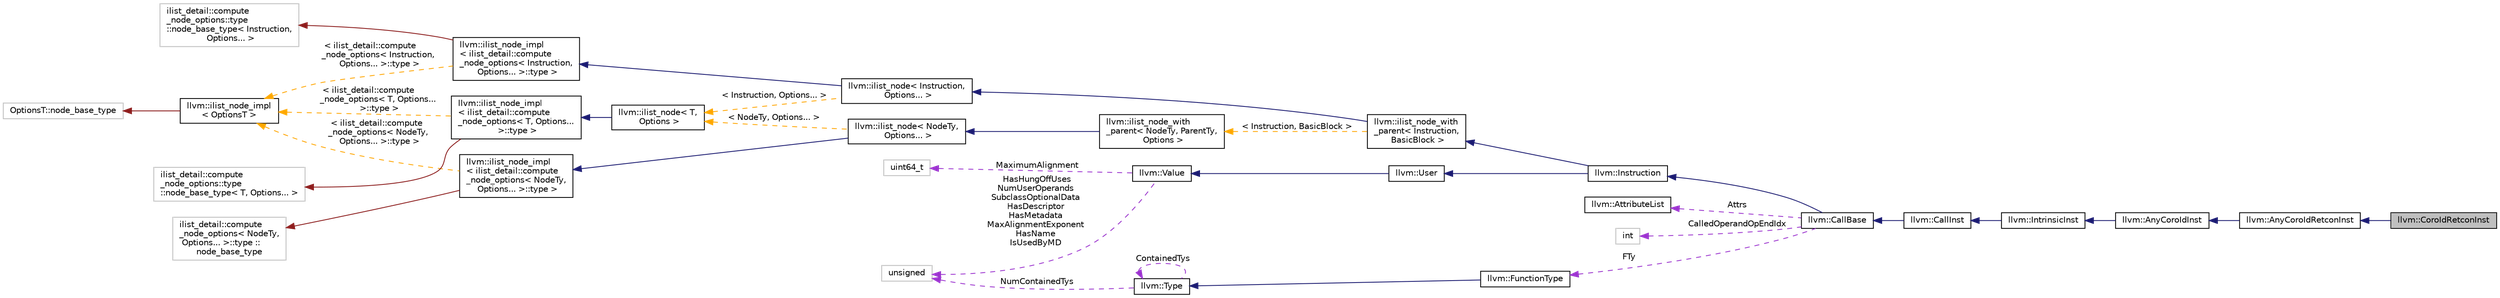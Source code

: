 digraph "llvm::CoroIdRetconInst"
{
 // LATEX_PDF_SIZE
  bgcolor="transparent";
  edge [fontname="Helvetica",fontsize="10",labelfontname="Helvetica",labelfontsize="10"];
  node [fontname="Helvetica",fontsize="10",shape=record];
  rankdir="LR";
  Node1 [label="llvm::CoroIdRetconInst",height=0.2,width=0.4,color="black", fillcolor="grey75", style="filled", fontcolor="black",tooltip="This represents the llvm.coro.id.retcon instruction."];
  Node2 -> Node1 [dir="back",color="midnightblue",fontsize="10",style="solid",fontname="Helvetica"];
  Node2 [label="llvm::AnyCoroIdRetconInst",height=0.2,width=0.4,color="black",URL="$classllvm_1_1AnyCoroIdRetconInst.html",tooltip="This represents either the llvm.coro.id.retcon or llvm.coro.id.retcon.once instruction."];
  Node3 -> Node2 [dir="back",color="midnightblue",fontsize="10",style="solid",fontname="Helvetica"];
  Node3 [label="llvm::AnyCoroIdInst",height=0.2,width=0.4,color="black",URL="$classllvm_1_1AnyCoroIdInst.html",tooltip="This represents a common base class for llvm.coro.id instructions."];
  Node4 -> Node3 [dir="back",color="midnightblue",fontsize="10",style="solid",fontname="Helvetica"];
  Node4 [label="llvm::IntrinsicInst",height=0.2,width=0.4,color="black",URL="$classllvm_1_1IntrinsicInst.html",tooltip="A wrapper class for inspecting calls to intrinsic functions."];
  Node5 -> Node4 [dir="back",color="midnightblue",fontsize="10",style="solid",fontname="Helvetica"];
  Node5 [label="llvm::CallInst",height=0.2,width=0.4,color="black",URL="$classllvm_1_1CallInst.html",tooltip="This class represents a function call, abstracting a target machine's calling convention."];
  Node6 -> Node5 [dir="back",color="midnightblue",fontsize="10",style="solid",fontname="Helvetica"];
  Node6 [label="llvm::CallBase",height=0.2,width=0.4,color="black",URL="$classllvm_1_1CallBase.html",tooltip="Base class for all callable instructions (InvokeInst and CallInst) Holds everything related to callin..."];
  Node7 -> Node6 [dir="back",color="midnightblue",fontsize="10",style="solid",fontname="Helvetica"];
  Node7 [label="llvm::Instruction",height=0.2,width=0.4,color="black",URL="$classllvm_1_1Instruction.html",tooltip=" "];
  Node8 -> Node7 [dir="back",color="midnightblue",fontsize="10",style="solid",fontname="Helvetica"];
  Node8 [label="llvm::User",height=0.2,width=0.4,color="black",URL="$classllvm_1_1User.html",tooltip=" "];
  Node9 -> Node8 [dir="back",color="midnightblue",fontsize="10",style="solid",fontname="Helvetica"];
  Node9 [label="llvm::Value",height=0.2,width=0.4,color="black",URL="$classllvm_1_1Value.html",tooltip="LLVM Value Representation."];
  Node10 -> Node9 [dir="back",color="darkorchid3",fontsize="10",style="dashed",label=" MaximumAlignment" ,fontname="Helvetica"];
  Node10 [label="uint64_t",height=0.2,width=0.4,color="grey75",tooltip=" "];
  Node11 -> Node9 [dir="back",color="darkorchid3",fontsize="10",style="dashed",label=" HasHungOffUses\nNumUserOperands\nSubclassOptionalData\nHasDescriptor\nHasMetadata\nMaxAlignmentExponent\nHasName\nIsUsedByMD" ,fontname="Helvetica"];
  Node11 [label="unsigned",height=0.2,width=0.4,color="grey75",tooltip=" "];
  Node12 -> Node7 [dir="back",color="midnightblue",fontsize="10",style="solid",fontname="Helvetica"];
  Node12 [label="llvm::ilist_node_with\l_parent\< Instruction,\l BasicBlock \>",height=0.2,width=0.4,color="black",URL="$classllvm_1_1ilist__node__with__parent.html",tooltip=" "];
  Node13 -> Node12 [dir="back",color="midnightblue",fontsize="10",style="solid",fontname="Helvetica"];
  Node13 [label="llvm::ilist_node\< Instruction,\l Options... \>",height=0.2,width=0.4,color="black",URL="$classllvm_1_1ilist__node.html",tooltip=" "];
  Node14 -> Node13 [dir="back",color="midnightblue",fontsize="10",style="solid",fontname="Helvetica"];
  Node14 [label="llvm::ilist_node_impl\l\< ilist_detail::compute\l_node_options\< Instruction,\l Options... \>::type \>",height=0.2,width=0.4,color="black",URL="$classllvm_1_1ilist__node__impl.html",tooltip=" "];
  Node15 -> Node14 [dir="back",color="firebrick4",fontsize="10",style="solid",fontname="Helvetica"];
  Node15 [label="ilist_detail::compute\l_node_options::type \l::node_base_type\< Instruction,\l Options... \>",height=0.2,width=0.4,color="grey75",tooltip=" "];
  Node16 -> Node14 [dir="back",color="orange",fontsize="10",style="dashed",label=" \< ilist_detail::compute\l_node_options\< Instruction,\l Options... \>::type \>" ,fontname="Helvetica"];
  Node16 [label="llvm::ilist_node_impl\l\< OptionsT \>",height=0.2,width=0.4,color="black",URL="$classllvm_1_1ilist__node__impl.html",tooltip="Implementation for an ilist node."];
  Node17 -> Node16 [dir="back",color="firebrick4",fontsize="10",style="solid",fontname="Helvetica"];
  Node17 [label="OptionsT::node_base_type",height=0.2,width=0.4,color="grey75",tooltip=" "];
  Node18 -> Node13 [dir="back",color="orange",fontsize="10",style="dashed",label=" \< Instruction, Options... \>" ,fontname="Helvetica"];
  Node18 [label="llvm::ilist_node\< T,\l Options \>",height=0.2,width=0.4,color="black",URL="$classllvm_1_1ilist__node.html",tooltip=" "];
  Node19 -> Node18 [dir="back",color="midnightblue",fontsize="10",style="solid",fontname="Helvetica"];
  Node19 [label="llvm::ilist_node_impl\l\< ilist_detail::compute\l_node_options\< T, Options...\l \>::type \>",height=0.2,width=0.4,color="black",URL="$classllvm_1_1ilist__node__impl.html",tooltip=" "];
  Node20 -> Node19 [dir="back",color="firebrick4",fontsize="10",style="solid",fontname="Helvetica"];
  Node20 [label="ilist_detail::compute\l_node_options::type \l::node_base_type\< T, Options... \>",height=0.2,width=0.4,color="grey75",tooltip=" "];
  Node16 -> Node19 [dir="back",color="orange",fontsize="10",style="dashed",label=" \< ilist_detail::compute\l_node_options\< T, Options...\l \>::type \>" ,fontname="Helvetica"];
  Node21 -> Node12 [dir="back",color="orange",fontsize="10",style="dashed",label=" \< Instruction, BasicBlock \>" ,fontname="Helvetica"];
  Node21 [label="llvm::ilist_node_with\l_parent\< NodeTy, ParentTy,\l Options \>",height=0.2,width=0.4,color="black",URL="$classllvm_1_1ilist__node__with__parent.html",tooltip="An ilist node that can access its parent list."];
  Node22 -> Node21 [dir="back",color="midnightblue",fontsize="10",style="solid",fontname="Helvetica"];
  Node22 [label="llvm::ilist_node\< NodeTy,\l Options... \>",height=0.2,width=0.4,color="black",URL="$classllvm_1_1ilist__node.html",tooltip=" "];
  Node23 -> Node22 [dir="back",color="midnightblue",fontsize="10",style="solid",fontname="Helvetica"];
  Node23 [label="llvm::ilist_node_impl\l\< ilist_detail::compute\l_node_options\< NodeTy,\l Options... \>::type \>",height=0.2,width=0.4,color="black",URL="$classllvm_1_1ilist__node__impl.html",tooltip=" "];
  Node24 -> Node23 [dir="back",color="firebrick4",fontsize="10",style="solid",fontname="Helvetica"];
  Node24 [label="ilist_detail::compute\l_node_options\< NodeTy,\l Options... \>::type ::\lnode_base_type",height=0.2,width=0.4,color="grey75",tooltip=" "];
  Node16 -> Node23 [dir="back",color="orange",fontsize="10",style="dashed",label=" \< ilist_detail::compute\l_node_options\< NodeTy,\l Options... \>::type \>" ,fontname="Helvetica"];
  Node18 -> Node22 [dir="back",color="orange",fontsize="10",style="dashed",label=" \< NodeTy, Options... \>" ,fontname="Helvetica"];
  Node25 -> Node6 [dir="back",color="darkorchid3",fontsize="10",style="dashed",label=" Attrs" ,fontname="Helvetica"];
  Node25 [label="llvm::AttributeList",height=0.2,width=0.4,color="black",URL="$classllvm_1_1AttributeList.html",tooltip=" "];
  Node26 -> Node6 [dir="back",color="darkorchid3",fontsize="10",style="dashed",label=" CalledOperandOpEndIdx" ,fontname="Helvetica"];
  Node26 [label="int",height=0.2,width=0.4,color="grey75",tooltip=" "];
  Node27 -> Node6 [dir="back",color="darkorchid3",fontsize="10",style="dashed",label=" FTy" ,fontname="Helvetica"];
  Node27 [label="llvm::FunctionType",height=0.2,width=0.4,color="black",URL="$classllvm_1_1FunctionType.html",tooltip="Class to represent function types."];
  Node28 -> Node27 [dir="back",color="midnightblue",fontsize="10",style="solid",fontname="Helvetica"];
  Node28 [label="llvm::Type",height=0.2,width=0.4,color="black",URL="$classllvm_1_1Type.html",tooltip="The instances of the Type class are immutable: once they are created, they are never changed."];
  Node28 -> Node28 [dir="back",color="darkorchid3",fontsize="10",style="dashed",label=" ContainedTys" ,fontname="Helvetica"];
  Node11 -> Node28 [dir="back",color="darkorchid3",fontsize="10",style="dashed",label=" NumContainedTys" ,fontname="Helvetica"];
}

